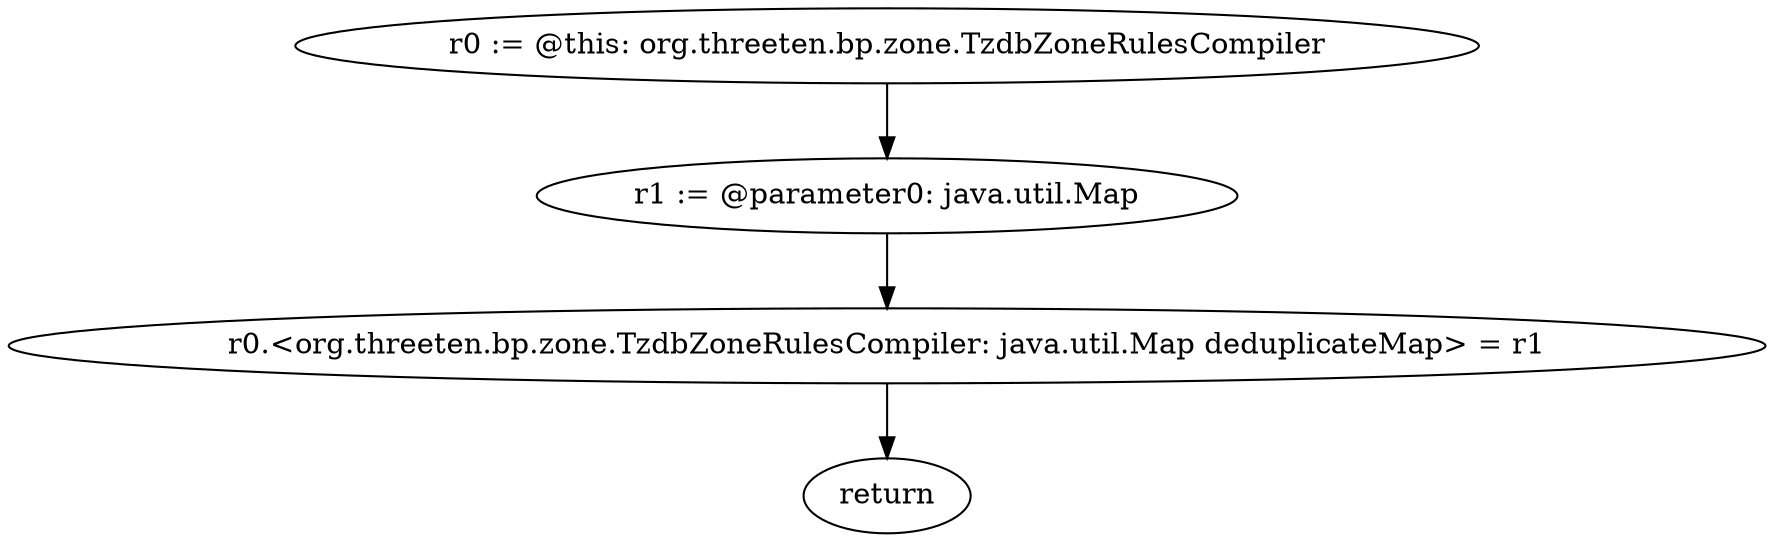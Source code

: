 digraph "unitGraph" {
    "r0 := @this: org.threeten.bp.zone.TzdbZoneRulesCompiler"
    "r1 := @parameter0: java.util.Map"
    "r0.<org.threeten.bp.zone.TzdbZoneRulesCompiler: java.util.Map deduplicateMap> = r1"
    "return"
    "r0 := @this: org.threeten.bp.zone.TzdbZoneRulesCompiler"->"r1 := @parameter0: java.util.Map";
    "r1 := @parameter0: java.util.Map"->"r0.<org.threeten.bp.zone.TzdbZoneRulesCompiler: java.util.Map deduplicateMap> = r1";
    "r0.<org.threeten.bp.zone.TzdbZoneRulesCompiler: java.util.Map deduplicateMap> = r1"->"return";
}
